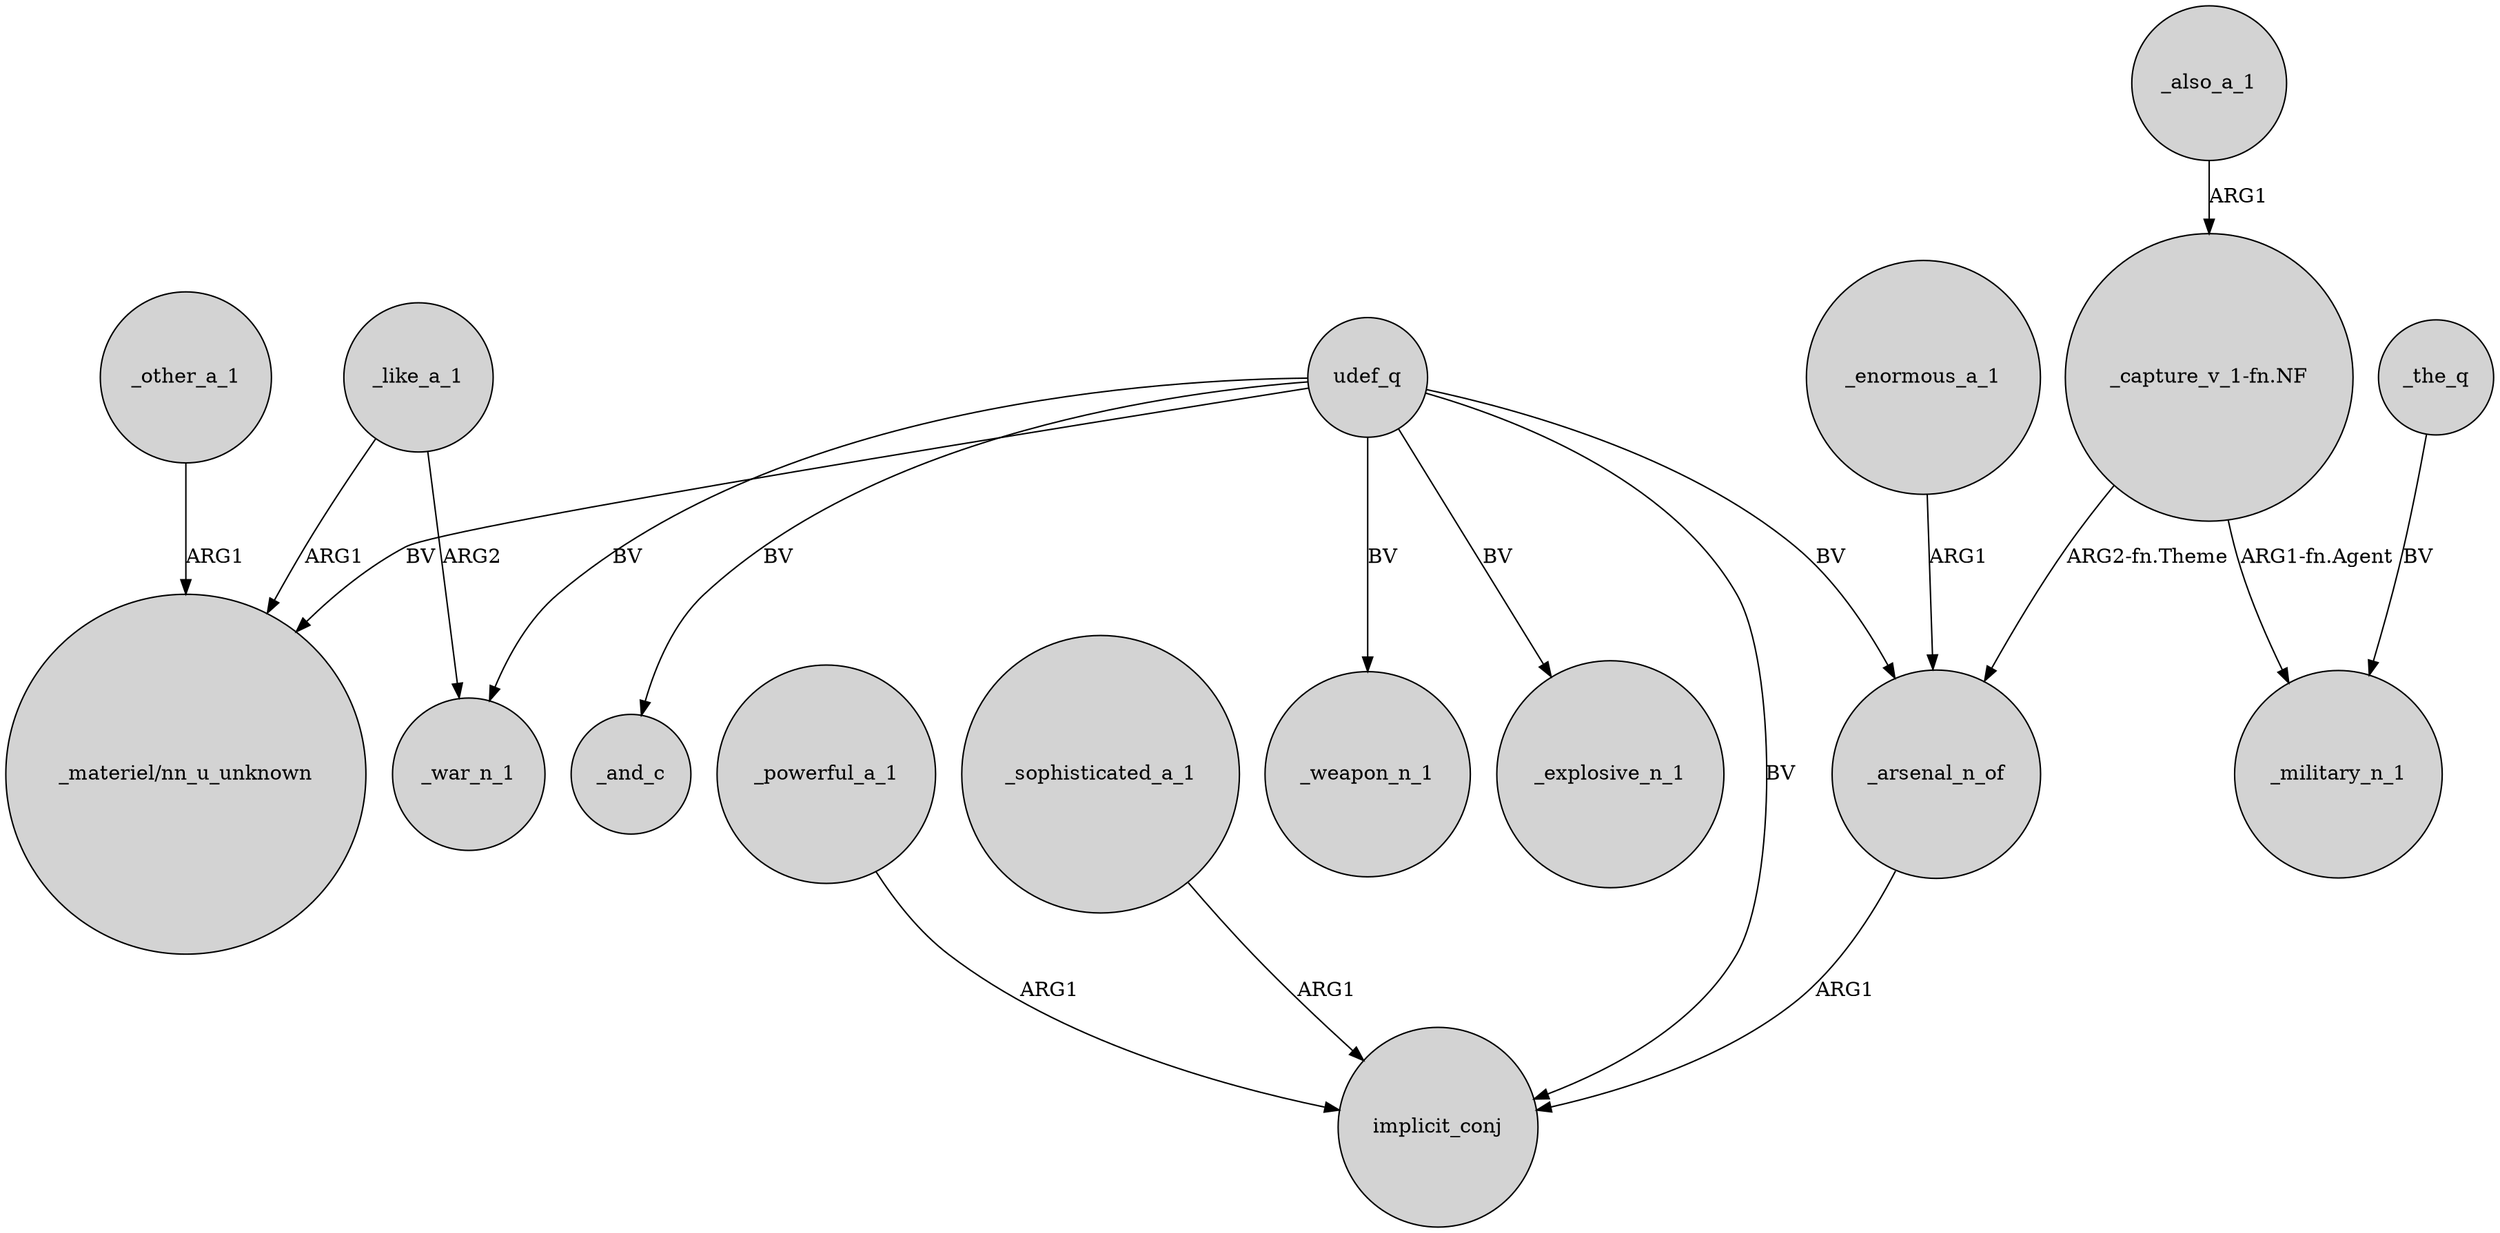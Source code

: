 digraph {
	node [shape=circle style=filled]
	udef_q -> _war_n_1 [label=BV]
	_powerful_a_1 -> implicit_conj [label=ARG1]
	_also_a_1 -> "_capture_v_1-fn.NF" [label=ARG1]
	_like_a_1 -> _war_n_1 [label=ARG2]
	_sophisticated_a_1 -> implicit_conj [label=ARG1]
	"_capture_v_1-fn.NF" -> _arsenal_n_of [label="ARG2-fn.Theme"]
	"_capture_v_1-fn.NF" -> _military_n_1 [label="ARG1-fn.Agent"]
	udef_q -> "_materiel/nn_u_unknown" [label=BV]
	udef_q -> _arsenal_n_of [label=BV]
	udef_q -> implicit_conj [label=BV]
	udef_q -> _and_c [label=BV]
	_enormous_a_1 -> _arsenal_n_of [label=ARG1]
	_other_a_1 -> "_materiel/nn_u_unknown" [label=ARG1]
	_arsenal_n_of -> implicit_conj [label=ARG1]
	_like_a_1 -> "_materiel/nn_u_unknown" [label=ARG1]
	_the_q -> _military_n_1 [label=BV]
	udef_q -> _weapon_n_1 [label=BV]
	udef_q -> _explosive_n_1 [label=BV]
}
